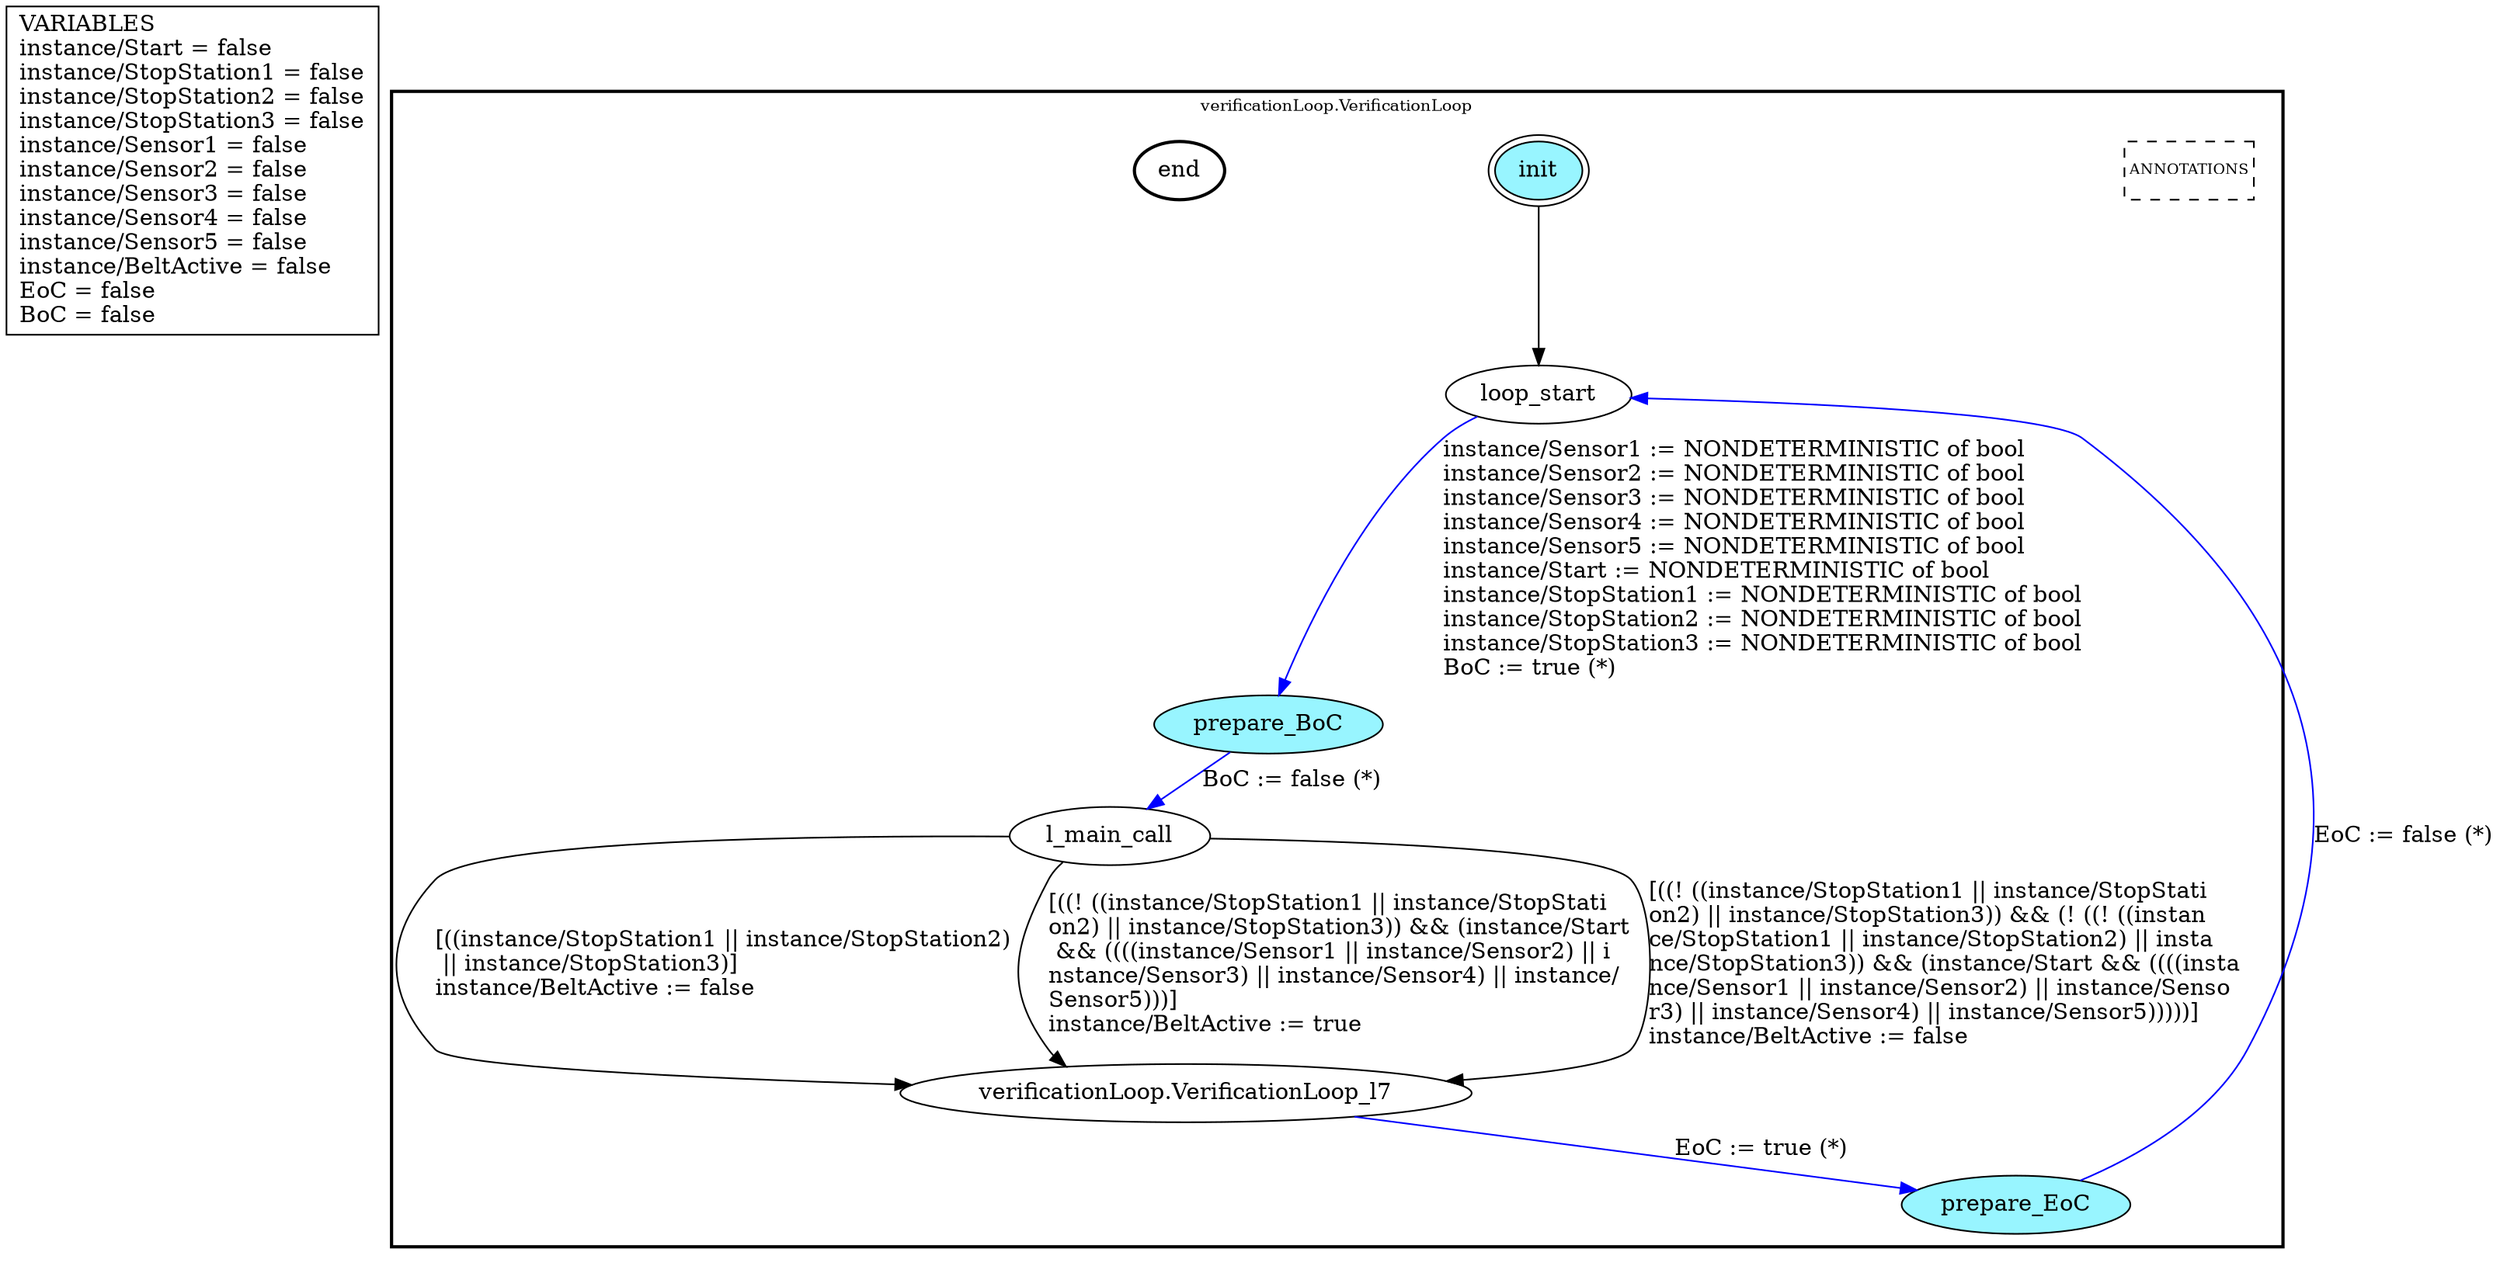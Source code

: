 digraph G {
	vars_declaration_pseudonode_network [
		label="VARIABLES\linstance/Start = false\linstance/StopStation1 = false\linstance/StopStation2 = false\linstance/StopStation3 = false\linstance/Sensor1 = false\linstance/Sensor2 = false\linstance/Sensor3 = false\linstance/Sensor4 = false\linstance/Sensor5 = false\linstance/BeltActive = false\lEoC = false\lBoC = false\l",
		fillcolor="lightgray", shape="rectangle"];
	subgraph clusterverificationLoop_VerificationLoop {
		node [style="filled"];
		style=bold;
		color="black";
		fontsize=10;
		ranksep=0.4;
		
		label="verificationLoop.VerificationLoop";
		
		annotations_pseudonode_verificationLoop_VerificationLoop [
			label="ANNOTATIONS",
			fontsize=9, margin="0.04,0.04", fillcolor="white", shape="rectangle", style="dashed"];
		
		init_verificationLoop_VerificationLoop [label="init", color="black", fillcolor="cadetblue1", peripheries=2, shape="ellipse"];
		end_verificationLoop_VerificationLoop [label="end", color="black", fillcolor="cadetblue1", style=bold, shape="ellipse"];
		loop_start_verificationLoop_VerificationLoop [label="loop_start", color="black", fillcolor="white", shape="ellipse"];
		prepare_BoC_verificationLoop_VerificationLoop [label="prepare_BoC", color="black", fillcolor="cadetblue1", shape="ellipse"];
		l_main_call_verificationLoop_VerificationLoop [label="l_main_call", color="black", fillcolor="white", shape="ellipse"];
		prepare_EoC_verificationLoop_VerificationLoop [label="prepare_EoC", color="black", fillcolor="cadetblue1", shape="ellipse"];
		verificationLoop_VerificationLoop_l7_verificationLoop_VerificationLoop [label="verificationLoop.VerificationLoop_l7", color="black", fillcolor="white", shape="ellipse"];
		init_verificationLoop_VerificationLoop -> loop_start_verificationLoop_VerificationLoop [color="black", label=""];
		loop_start_verificationLoop_VerificationLoop -> prepare_BoC_verificationLoop_VerificationLoop [color="blue", label="instance/Sensor1 := NONDETERMINISTIC of bool\linstance/Sensor2 := NONDETERMINISTIC of bool\linstance/Sensor3 := NONDETERMINISTIC of bool\linstance/Sensor4 := NONDETERMINISTIC of bool\linstance/Sensor5 := NONDETERMINISTIC of bool\linstance/Start := NONDETERMINISTIC of bool\linstance/StopStation1 := NONDETERMINISTIC of bool\linstance/StopStation2 := NONDETERMINISTIC of bool\linstance/StopStation3 := NONDETERMINISTIC of bool\lBoC := true (*)\l"];
		prepare_BoC_verificationLoop_VerificationLoop -> l_main_call_verificationLoop_VerificationLoop [color="blue", label="BoC := false (*)"];
		verificationLoop_VerificationLoop_l7_verificationLoop_VerificationLoop -> prepare_EoC_verificationLoop_VerificationLoop [color="blue", label="EoC := true (*)"];
		prepare_EoC_verificationLoop_VerificationLoop -> loop_start_verificationLoop_VerificationLoop [color="blue", label="EoC := false (*)"];
		l_main_call_verificationLoop_VerificationLoop -> verificationLoop_VerificationLoop_l7_verificationLoop_VerificationLoop [color="black", label="[((instance/StopStation1 || instance/StopStation2)\l || instance/StopStation3)]\linstance/BeltActive := false\l"];
		l_main_call_verificationLoop_VerificationLoop -> verificationLoop_VerificationLoop_l7_verificationLoop_VerificationLoop [color="black", label="[((! ((instance/StopStation1 || instance/StopStati\lon2) || instance/StopStation3)) && (instance/Start\l && ((((instance/Sensor1 || instance/Sensor2) || i\lnstance/Sensor3) || instance/Sensor4) || instance/\lSensor5)))]\linstance/BeltActive := true\l"];
		l_main_call_verificationLoop_VerificationLoop -> verificationLoop_VerificationLoop_l7_verificationLoop_VerificationLoop [color="black", label="[((! ((instance/StopStation1 || instance/StopStati\lon2) || instance/StopStation3)) && (! ((! ((instan\lce/StopStation1 || instance/StopStation2) || insta\lnce/StopStation3)) && (instance/Start && ((((insta\lnce/Sensor1 || instance/Sensor2) || instance/Senso\lr3) || instance/Sensor4) || instance/Sensor5)))))]\linstance/BeltActive := false\l"];
	}
}

